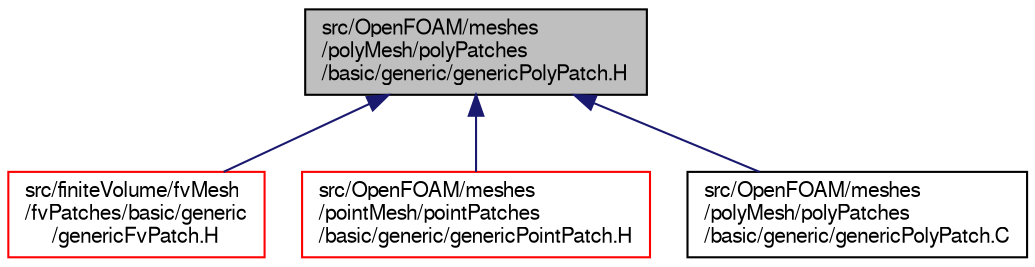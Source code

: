 digraph "src/OpenFOAM/meshes/polyMesh/polyPatches/basic/generic/genericPolyPatch.H"
{
  bgcolor="transparent";
  edge [fontname="FreeSans",fontsize="10",labelfontname="FreeSans",labelfontsize="10"];
  node [fontname="FreeSans",fontsize="10",shape=record];
  Node152 [label="src/OpenFOAM/meshes\l/polyMesh/polyPatches\l/basic/generic/genericPolyPatch.H",height=0.2,width=0.4,color="black", fillcolor="grey75", style="filled", fontcolor="black"];
  Node152 -> Node153 [dir="back",color="midnightblue",fontsize="10",style="solid",fontname="FreeSans"];
  Node153 [label="src/finiteVolume/fvMesh\l/fvPatches/basic/generic\l/genericFvPatch.H",height=0.2,width=0.4,color="red",URL="$a03578.html"];
  Node152 -> Node155 [dir="back",color="midnightblue",fontsize="10",style="solid",fontname="FreeSans"];
  Node155 [label="src/OpenFOAM/meshes\l/pointMesh/pointPatches\l/basic/generic/genericPointPatch.H",height=0.2,width=0.4,color="red",URL="$a11432.html"];
  Node152 -> Node157 [dir="back",color="midnightblue",fontsize="10",style="solid",fontname="FreeSans"];
  Node157 [label="src/OpenFOAM/meshes\l/polyMesh/polyPatches\l/basic/generic/genericPolyPatch.C",height=0.2,width=0.4,color="black",URL="$a11678.html"];
}
